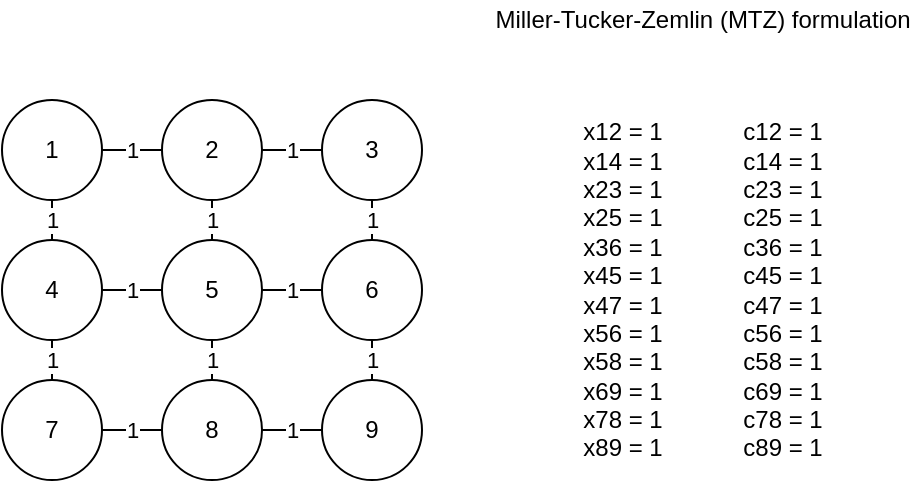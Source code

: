 <mxfile version="18.2.0" type="device"><diagram id="qbG7ZTb-7_vc-hDsFPdu" name="showcase"><mxGraphModel dx="1178" dy="609" grid="1" gridSize="10" guides="1" tooltips="1" connect="1" arrows="1" fold="1" page="1" pageScale="1" pageWidth="827" pageHeight="1169" math="0" shadow="0"><root><mxCell id="0"/><mxCell id="1" parent="0"/><mxCell id="SFDBNIJ9BlWWxEkoaNxE-11" value="1" style="edgeStyle=orthogonalEdgeStyle;rounded=0;orthogonalLoop=1;jettySize=auto;html=1;endArrow=none;endFill=0;" edge="1" parent="1" source="SFDBNIJ9BlWWxEkoaNxE-1" target="SFDBNIJ9BlWWxEkoaNxE-2"><mxGeometry relative="1" as="geometry"/></mxCell><mxCell id="SFDBNIJ9BlWWxEkoaNxE-19" value="1" style="edgeStyle=orthogonalEdgeStyle;rounded=0;orthogonalLoop=1;jettySize=auto;html=1;endArrow=none;endFill=0;" edge="1" parent="1" source="SFDBNIJ9BlWWxEkoaNxE-1" target="SFDBNIJ9BlWWxEkoaNxE-4"><mxGeometry relative="1" as="geometry"/></mxCell><mxCell id="SFDBNIJ9BlWWxEkoaNxE-1" value="1" style="ellipse;whiteSpace=wrap;html=1;aspect=fixed;" vertex="1" parent="1"><mxGeometry x="220" y="200" width="50" height="50" as="geometry"/></mxCell><mxCell id="SFDBNIJ9BlWWxEkoaNxE-12" style="edgeStyle=orthogonalEdgeStyle;rounded=0;orthogonalLoop=1;jettySize=auto;html=1;entryX=0;entryY=0.5;entryDx=0;entryDy=0;endArrow=none;endFill=0;" edge="1" parent="1" source="SFDBNIJ9BlWWxEkoaNxE-2" target="SFDBNIJ9BlWWxEkoaNxE-3"><mxGeometry relative="1" as="geometry"/></mxCell><mxCell id="SFDBNIJ9BlWWxEkoaNxE-18" value="1" style="edgeStyle=orthogonalEdgeStyle;rounded=0;orthogonalLoop=1;jettySize=auto;html=1;endArrow=none;endFill=0;" edge="1" parent="1" source="SFDBNIJ9BlWWxEkoaNxE-2" target="SFDBNIJ9BlWWxEkoaNxE-5"><mxGeometry relative="1" as="geometry"/></mxCell><mxCell id="SFDBNIJ9BlWWxEkoaNxE-2" value="2" style="ellipse;whiteSpace=wrap;html=1;aspect=fixed;" vertex="1" parent="1"><mxGeometry x="300" y="200" width="50" height="50" as="geometry"/></mxCell><mxCell id="SFDBNIJ9BlWWxEkoaNxE-17" value="1" style="edgeStyle=orthogonalEdgeStyle;rounded=0;orthogonalLoop=1;jettySize=auto;html=1;endArrow=none;endFill=0;" edge="1" parent="1" source="SFDBNIJ9BlWWxEkoaNxE-3" target="SFDBNIJ9BlWWxEkoaNxE-6"><mxGeometry relative="1" as="geometry"/></mxCell><mxCell id="SFDBNIJ9BlWWxEkoaNxE-28" value="1" style="edgeStyle=orthogonalEdgeStyle;rounded=0;orthogonalLoop=1;jettySize=auto;html=1;endArrow=none;endFill=0;" edge="1" parent="1" source="SFDBNIJ9BlWWxEkoaNxE-3" target="SFDBNIJ9BlWWxEkoaNxE-2"><mxGeometry relative="1" as="geometry"/></mxCell><mxCell id="SFDBNIJ9BlWWxEkoaNxE-3" value="3" style="ellipse;whiteSpace=wrap;html=1;aspect=fixed;" vertex="1" parent="1"><mxGeometry x="380" y="200" width="50" height="50" as="geometry"/></mxCell><mxCell id="SFDBNIJ9BlWWxEkoaNxE-13" value="1" style="edgeStyle=orthogonalEdgeStyle;rounded=0;orthogonalLoop=1;jettySize=auto;html=1;endArrow=none;endFill=0;" edge="1" parent="1" source="SFDBNIJ9BlWWxEkoaNxE-4" target="SFDBNIJ9BlWWxEkoaNxE-5"><mxGeometry relative="1" as="geometry"/></mxCell><mxCell id="SFDBNIJ9BlWWxEkoaNxE-20" value="1" style="edgeStyle=orthogonalEdgeStyle;rounded=0;orthogonalLoop=1;jettySize=auto;html=1;endArrow=none;endFill=0;" edge="1" parent="1" source="SFDBNIJ9BlWWxEkoaNxE-4" target="SFDBNIJ9BlWWxEkoaNxE-7"><mxGeometry relative="1" as="geometry"/></mxCell><mxCell id="SFDBNIJ9BlWWxEkoaNxE-4" value="4" style="ellipse;whiteSpace=wrap;html=1;aspect=fixed;" vertex="1" parent="1"><mxGeometry x="220" y="270" width="50" height="50" as="geometry"/></mxCell><mxCell id="SFDBNIJ9BlWWxEkoaNxE-16" value="1" style="edgeStyle=orthogonalEdgeStyle;rounded=0;orthogonalLoop=1;jettySize=auto;html=1;entryX=0;entryY=0.5;entryDx=0;entryDy=0;endArrow=none;endFill=0;" edge="1" parent="1" source="SFDBNIJ9BlWWxEkoaNxE-5" target="SFDBNIJ9BlWWxEkoaNxE-6"><mxGeometry relative="1" as="geometry"/></mxCell><mxCell id="SFDBNIJ9BlWWxEkoaNxE-22" value="1" style="edgeStyle=orthogonalEdgeStyle;rounded=0;orthogonalLoop=1;jettySize=auto;html=1;entryX=0.5;entryY=0;entryDx=0;entryDy=0;endArrow=none;endFill=0;" edge="1" parent="1" source="SFDBNIJ9BlWWxEkoaNxE-5" target="SFDBNIJ9BlWWxEkoaNxE-8"><mxGeometry relative="1" as="geometry"/></mxCell><mxCell id="SFDBNIJ9BlWWxEkoaNxE-5" value="5" style="ellipse;whiteSpace=wrap;html=1;aspect=fixed;" vertex="1" parent="1"><mxGeometry x="300" y="270" width="50" height="50" as="geometry"/></mxCell><mxCell id="SFDBNIJ9BlWWxEkoaNxE-21" value="1" style="edgeStyle=orthogonalEdgeStyle;rounded=0;orthogonalLoop=1;jettySize=auto;html=1;endArrow=none;endFill=0;" edge="1" parent="1" source="SFDBNIJ9BlWWxEkoaNxE-6" target="SFDBNIJ9BlWWxEkoaNxE-9"><mxGeometry relative="1" as="geometry"/></mxCell><mxCell id="SFDBNIJ9BlWWxEkoaNxE-6" value="6" style="ellipse;whiteSpace=wrap;html=1;aspect=fixed;" vertex="1" parent="1"><mxGeometry x="380" y="270" width="50" height="50" as="geometry"/></mxCell><mxCell id="SFDBNIJ9BlWWxEkoaNxE-14" value="1" style="edgeStyle=orthogonalEdgeStyle;rounded=0;orthogonalLoop=1;jettySize=auto;html=1;endArrow=none;endFill=0;" edge="1" parent="1" source="SFDBNIJ9BlWWxEkoaNxE-7" target="SFDBNIJ9BlWWxEkoaNxE-8"><mxGeometry relative="1" as="geometry"/></mxCell><mxCell id="SFDBNIJ9BlWWxEkoaNxE-7" value="7" style="ellipse;whiteSpace=wrap;html=1;aspect=fixed;" vertex="1" parent="1"><mxGeometry x="220" y="340" width="50" height="50" as="geometry"/></mxCell><mxCell id="SFDBNIJ9BlWWxEkoaNxE-15" value="1" style="edgeStyle=orthogonalEdgeStyle;rounded=0;orthogonalLoop=1;jettySize=auto;html=1;endArrow=none;endFill=0;" edge="1" parent="1" source="SFDBNIJ9BlWWxEkoaNxE-8" target="SFDBNIJ9BlWWxEkoaNxE-9"><mxGeometry relative="1" as="geometry"/></mxCell><mxCell id="SFDBNIJ9BlWWxEkoaNxE-8" value="8" style="ellipse;whiteSpace=wrap;html=1;aspect=fixed;" vertex="1" parent="1"><mxGeometry x="300" y="340" width="50" height="50" as="geometry"/></mxCell><mxCell id="SFDBNIJ9BlWWxEkoaNxE-9" value="9" style="ellipse;whiteSpace=wrap;html=1;aspect=fixed;" vertex="1" parent="1"><mxGeometry x="380" y="340" width="50" height="50" as="geometry"/></mxCell><mxCell id="SFDBNIJ9BlWWxEkoaNxE-23" value="x12 = 1&lt;br&gt;x14 = 1&lt;br&gt;x23 = 1&lt;br&gt;x25 = 1&lt;br&gt;x36 = 1&lt;br&gt;x45 = 1&lt;br&gt;x47 = 1&lt;br&gt;x56 = 1&lt;br&gt;x58 = 1&lt;br&gt;x69 = 1&lt;br&gt;x78 = 1&lt;br&gt;x89 = 1" style="text;html=1;align=center;verticalAlign=middle;resizable=0;points=[];autosize=1;strokeColor=none;fillColor=none;" vertex="1" parent="1"><mxGeometry x="500" y="210" width="60" height="170" as="geometry"/></mxCell><mxCell id="SFDBNIJ9BlWWxEkoaNxE-24" value="Miller-Tucker-Zemlin (MTZ) formulation" style="text;html=1;align=center;verticalAlign=middle;resizable=0;points=[];autosize=1;strokeColor=none;fillColor=none;" vertex="1" parent="1"><mxGeometry x="460" y="150" width="220" height="20" as="geometry"/></mxCell><mxCell id="SFDBNIJ9BlWWxEkoaNxE-26" value="c12 = 1&lt;br&gt;c14 = 1&lt;br&gt;c23 = 1&lt;br&gt;c25 = 1&lt;br&gt;c36 = 1&lt;br&gt;c45 = 1&lt;br&gt;c47 = 1&lt;br&gt;c56 = 1&lt;br&gt;c58 = 1&lt;br&gt;c69 = 1&lt;br&gt;c78 = 1&lt;br&gt;c89 = 1" style="text;html=1;align=center;verticalAlign=middle;resizable=0;points=[];autosize=1;strokeColor=none;fillColor=none;" vertex="1" parent="1"><mxGeometry x="580" y="210" width="60" height="170" as="geometry"/></mxCell><mxCell id="SFDBNIJ9BlWWxEkoaNxE-29" value="" style="shape=image;html=1;verticalAlign=top;verticalLabelPosition=bottom;labelBackgroundColor=#ffffff;imageAspect=0;aspect=fixed;image=https://cdn1.iconfinder.com/data/icons/unicons-line-vol-5/24/robot-128.png" vertex="1" parent="1"><mxGeometry x="225" y="170" width="40" height="40" as="geometry"/></mxCell></root></mxGraphModel></diagram></mxfile>